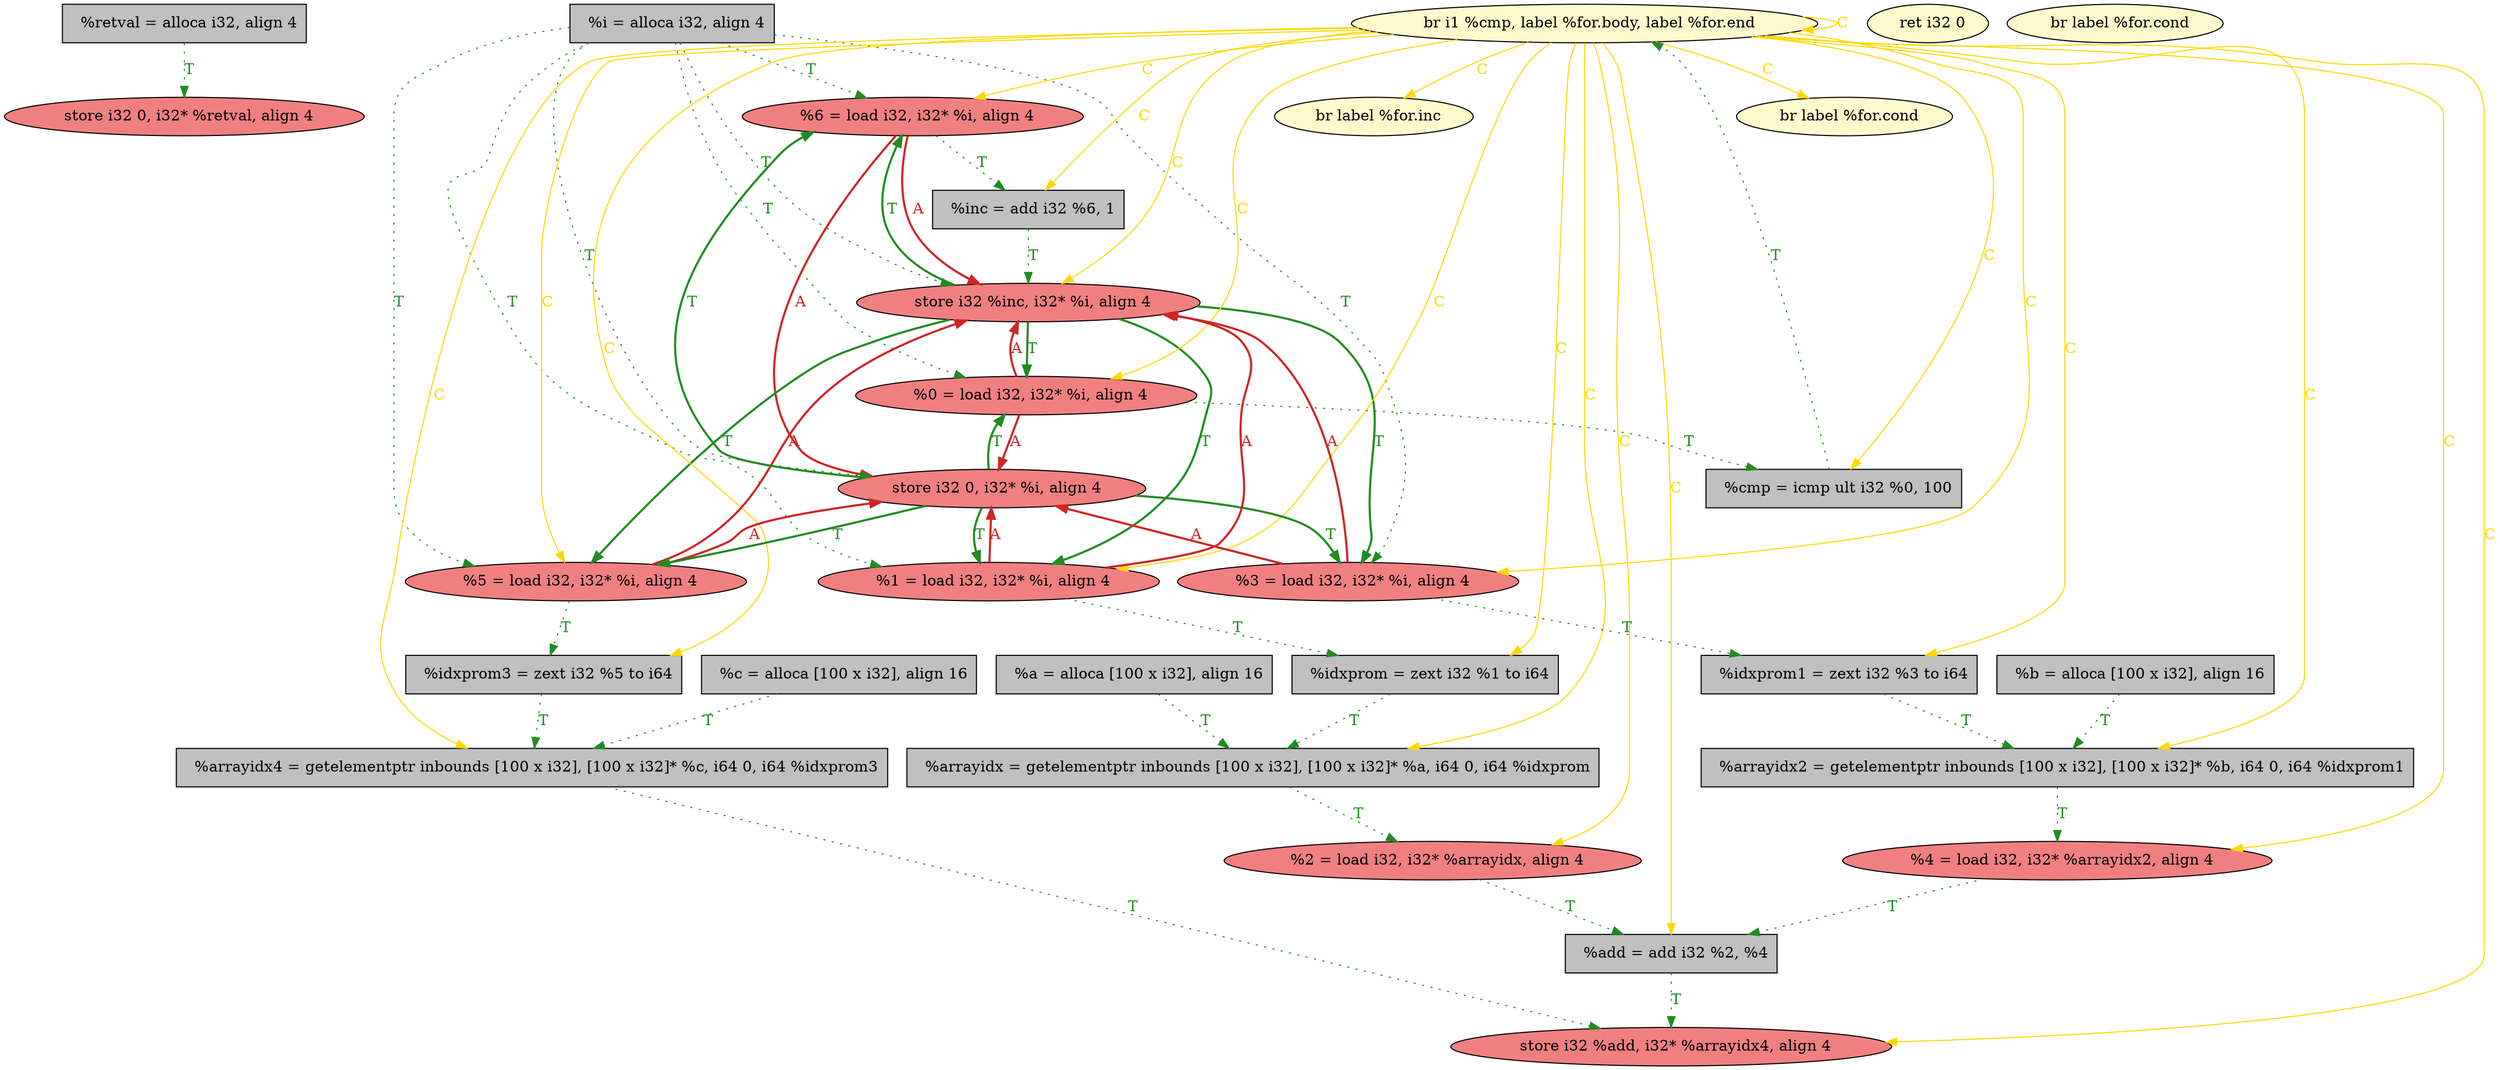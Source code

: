 
digraph G {


node28 [fillcolor=grey,label="  %retval = alloca i32, align 4",shape=rectangle,style=filled ]
node25 [fillcolor=grey,label="  %c = alloca [100 x i32], align 16",shape=rectangle,style=filled ]
node22 [fillcolor=grey,label="  %b = alloca [100 x i32], align 16",shape=rectangle,style=filled ]
node21 [fillcolor=lightcoral,label="  %4 = load i32, i32* %arrayidx2, align 4",shape=ellipse,style=filled ]
node29 [fillcolor=grey,label="  %a = alloca [100 x i32], align 16",shape=rectangle,style=filled ]
node20 [fillcolor=lightcoral,label="  %6 = load i32, i32* %i, align 4",shape=ellipse,style=filled ]
node19 [fillcolor=grey,label="  %arrayidx2 = getelementptr inbounds [100 x i32], [100 x i32]* %b, i64 0, i64 %idxprom1",shape=rectangle,style=filled ]
node18 [fillcolor=lightcoral,label="  store i32 %inc, i32* %i, align 4",shape=ellipse,style=filled ]
node17 [fillcolor=lemonchiffon,label="  ret i32 0",shape=ellipse,style=filled ]
node27 [fillcolor=grey,label="  %i = alloca i32, align 4",shape=rectangle,style=filled ]
node16 [fillcolor=lemonchiffon,label="  br label %for.inc",shape=ellipse,style=filled ]
node4 [fillcolor=lemonchiffon,label="  br i1 %cmp, label %for.body, label %for.end",shape=ellipse,style=filled ]
node8 [fillcolor=grey,label="  %cmp = icmp ult i32 %0, 100",shape=rectangle,style=filled ]
node26 [fillcolor=grey,label="  %arrayidx = getelementptr inbounds [100 x i32], [100 x i32]* %a, i64 0, i64 %idxprom",shape=rectangle,style=filled ]
node15 [fillcolor=lemonchiffon,label="  br label %for.cond",shape=ellipse,style=filled ]
node0 [fillcolor=lightcoral,label="  %2 = load i32, i32* %arrayidx, align 4",shape=ellipse,style=filled ]
node24 [fillcolor=lightcoral,label="  store i32 0, i32* %retval, align 4",shape=ellipse,style=filled ]
node11 [fillcolor=lightcoral,label="  %5 = load i32, i32* %i, align 4",shape=ellipse,style=filled ]
node3 [fillcolor=grey,label="  %idxprom1 = zext i32 %3 to i64",shape=rectangle,style=filled ]
node2 [fillcolor=grey,label="  %idxprom = zext i32 %1 to i64",shape=rectangle,style=filled ]
node12 [fillcolor=lightcoral,label="  store i32 0, i32* %i, align 4",shape=ellipse,style=filled ]
node13 [fillcolor=grey,label="  %inc = add i32 %6, 1",shape=rectangle,style=filled ]
node1 [fillcolor=grey,label="  %idxprom3 = zext i32 %5 to i64",shape=rectangle,style=filled ]
node6 [fillcolor=lightcoral,label="  %3 = load i32, i32* %i, align 4",shape=ellipse,style=filled ]
node14 [fillcolor=lightcoral,label="  store i32 %add, i32* %arrayidx4, align 4",shape=ellipse,style=filled ]
node7 [fillcolor=grey,label="  %arrayidx4 = getelementptr inbounds [100 x i32], [100 x i32]* %c, i64 0, i64 %idxprom3",shape=rectangle,style=filled ]
node23 [fillcolor=lightcoral,label="  %1 = load i32, i32* %i, align 4",shape=ellipse,style=filled ]
node9 [fillcolor=lightcoral,label="  %0 = load i32, i32* %i, align 4",shape=ellipse,style=filled ]
node5 [fillcolor=grey,label="  %add = add i32 %2, %4",shape=rectangle,style=filled ]
node10 [fillcolor=lemonchiffon,label="  br label %for.cond",shape=ellipse,style=filled ]

node12->node9 [style=solid,color=forestgreen,label="T",penwidth=2.0,fontcolor=forestgreen ]
node9->node12 [style=solid,color=firebrick3,label="A",penwidth=2.0,fontcolor=firebrick3 ]
node4->node9 [color=gold,label="C",fontcolor=gold ]
node4->node23 [color=gold,label="C",fontcolor=gold ]
node12->node20 [style=solid,color=forestgreen,label="T",penwidth=2.0,fontcolor=forestgreen ]
node12->node6 [style=solid,color=forestgreen,label="T",penwidth=2.0,fontcolor=forestgreen ]
node23->node2 [style=dotted,color=forestgreen,label="T",penwidth=1.0,fontcolor=forestgreen ]
node4->node8 [color=gold,label="C",fontcolor=gold ]
node23->node12 [style=solid,color=firebrick3,label="A",penwidth=2.0,fontcolor=firebrick3 ]
node21->node5 [style=dotted,color=forestgreen,label="T",penwidth=1.0,fontcolor=forestgreen ]
node9->node8 [style=dotted,color=forestgreen,label="T",penwidth=1.0,fontcolor=forestgreen ]
node12->node11 [style=solid,color=forestgreen,label="T",penwidth=2.0,fontcolor=forestgreen ]
node12->node23 [style=solid,color=forestgreen,label="T",penwidth=2.0,fontcolor=forestgreen ]
node2->node26 [style=dotted,color=forestgreen,label="T",penwidth=1.0,fontcolor=forestgreen ]
node11->node12 [style=solid,color=firebrick3,label="A",penwidth=2.0,fontcolor=firebrick3 ]
node4->node16 [color=gold,label="C",fontcolor=gold ]
node27->node23 [style=dotted,color=forestgreen,label="T",penwidth=1.0,fontcolor=forestgreen ]
node27->node6 [style=dotted,color=forestgreen,label="T",penwidth=1.0,fontcolor=forestgreen ]
node27->node9 [style=dotted,color=forestgreen,label="T",penwidth=1.0,fontcolor=forestgreen ]
node27->node11 [style=dotted,color=forestgreen,label="T",penwidth=1.0,fontcolor=forestgreen ]
node13->node18 [style=dotted,color=forestgreen,label="T",penwidth=1.0,fontcolor=forestgreen ]
node20->node12 [style=solid,color=firebrick3,label="A",penwidth=2.0,fontcolor=firebrick3 ]
node20->node18 [style=solid,color=firebrick3,label="A",penwidth=2.0,fontcolor=firebrick3 ]
node8->node4 [style=dotted,color=forestgreen,label="T",penwidth=1.0,fontcolor=forestgreen ]
node4->node20 [color=gold,label="C",fontcolor=gold ]
node26->node0 [style=dotted,color=forestgreen,label="T",penwidth=1.0,fontcolor=forestgreen ]
node6->node12 [style=solid,color=firebrick3,label="A",penwidth=2.0,fontcolor=firebrick3 ]
node4->node18 [color=gold,label="C",fontcolor=gold ]
node4->node19 [color=gold,label="C",fontcolor=gold ]
node4->node15 [color=gold,label="C",fontcolor=gold ]
node18->node9 [style=solid,color=forestgreen,label="T",penwidth=2.0,fontcolor=forestgreen ]
node4->node4 [color=gold,label="C",fontcolor=gold ]
node4->node3 [color=gold,label="C",fontcolor=gold ]
node4->node5 [color=gold,label="C",fontcolor=gold ]
node18->node20 [style=solid,color=forestgreen,label="T",penwidth=2.0,fontcolor=forestgreen ]
node18->node6 [style=solid,color=forestgreen,label="T",penwidth=2.0,fontcolor=forestgreen ]
node11->node18 [style=solid,color=firebrick3,label="A",penwidth=2.0,fontcolor=firebrick3 ]
node22->node19 [style=dotted,color=forestgreen,label="T",penwidth=1.0,fontcolor=forestgreen ]
node4->node7 [color=gold,label="C",fontcolor=gold ]
node18->node11 [style=solid,color=forestgreen,label="T",penwidth=2.0,fontcolor=forestgreen ]
node4->node2 [color=gold,label="C",fontcolor=gold ]
node3->node19 [style=dotted,color=forestgreen,label="T",penwidth=1.0,fontcolor=forestgreen ]
node27->node12 [style=dotted,color=forestgreen,label="T",penwidth=1.0,fontcolor=forestgreen ]
node4->node14 [color=gold,label="C",fontcolor=gold ]
node23->node18 [style=solid,color=firebrick3,label="A",penwidth=2.0,fontcolor=firebrick3 ]
node19->node21 [style=dotted,color=forestgreen,label="T",penwidth=1.0,fontcolor=forestgreen ]
node0->node5 [style=dotted,color=forestgreen,label="T",penwidth=1.0,fontcolor=forestgreen ]
node1->node7 [style=dotted,color=forestgreen,label="T",penwidth=1.0,fontcolor=forestgreen ]
node27->node20 [style=dotted,color=forestgreen,label="T",penwidth=1.0,fontcolor=forestgreen ]
node7->node14 [style=dotted,color=forestgreen,label="T",penwidth=1.0,fontcolor=forestgreen ]
node11->node1 [style=dotted,color=forestgreen,label="T",penwidth=1.0,fontcolor=forestgreen ]
node4->node1 [color=gold,label="C",fontcolor=gold ]
node18->node23 [style=solid,color=forestgreen,label="T",penwidth=2.0,fontcolor=forestgreen ]
node9->node18 [style=solid,color=firebrick3,label="A",penwidth=2.0,fontcolor=firebrick3 ]
node4->node0 [color=gold,label="C",fontcolor=gold ]
node29->node26 [style=dotted,color=forestgreen,label="T",penwidth=1.0,fontcolor=forestgreen ]
node6->node18 [style=solid,color=firebrick3,label="A",penwidth=2.0,fontcolor=firebrick3 ]
node25->node7 [style=dotted,color=forestgreen,label="T",penwidth=1.0,fontcolor=forestgreen ]
node6->node3 [style=dotted,color=forestgreen,label="T",penwidth=1.0,fontcolor=forestgreen ]
node4->node26 [color=gold,label="C",fontcolor=gold ]
node27->node18 [style=dotted,color=forestgreen,label="T",penwidth=1.0,fontcolor=forestgreen ]
node4->node21 [color=gold,label="C",fontcolor=gold ]
node28->node24 [style=dotted,color=forestgreen,label="T",penwidth=1.0,fontcolor=forestgreen ]
node4->node13 [color=gold,label="C",fontcolor=gold ]
node5->node14 [style=dotted,color=forestgreen,label="T",penwidth=1.0,fontcolor=forestgreen ]
node4->node11 [color=gold,label="C",fontcolor=gold ]
node4->node6 [color=gold,label="C",fontcolor=gold ]
node20->node13 [style=dotted,color=forestgreen,label="T",penwidth=1.0,fontcolor=forestgreen ]


}
